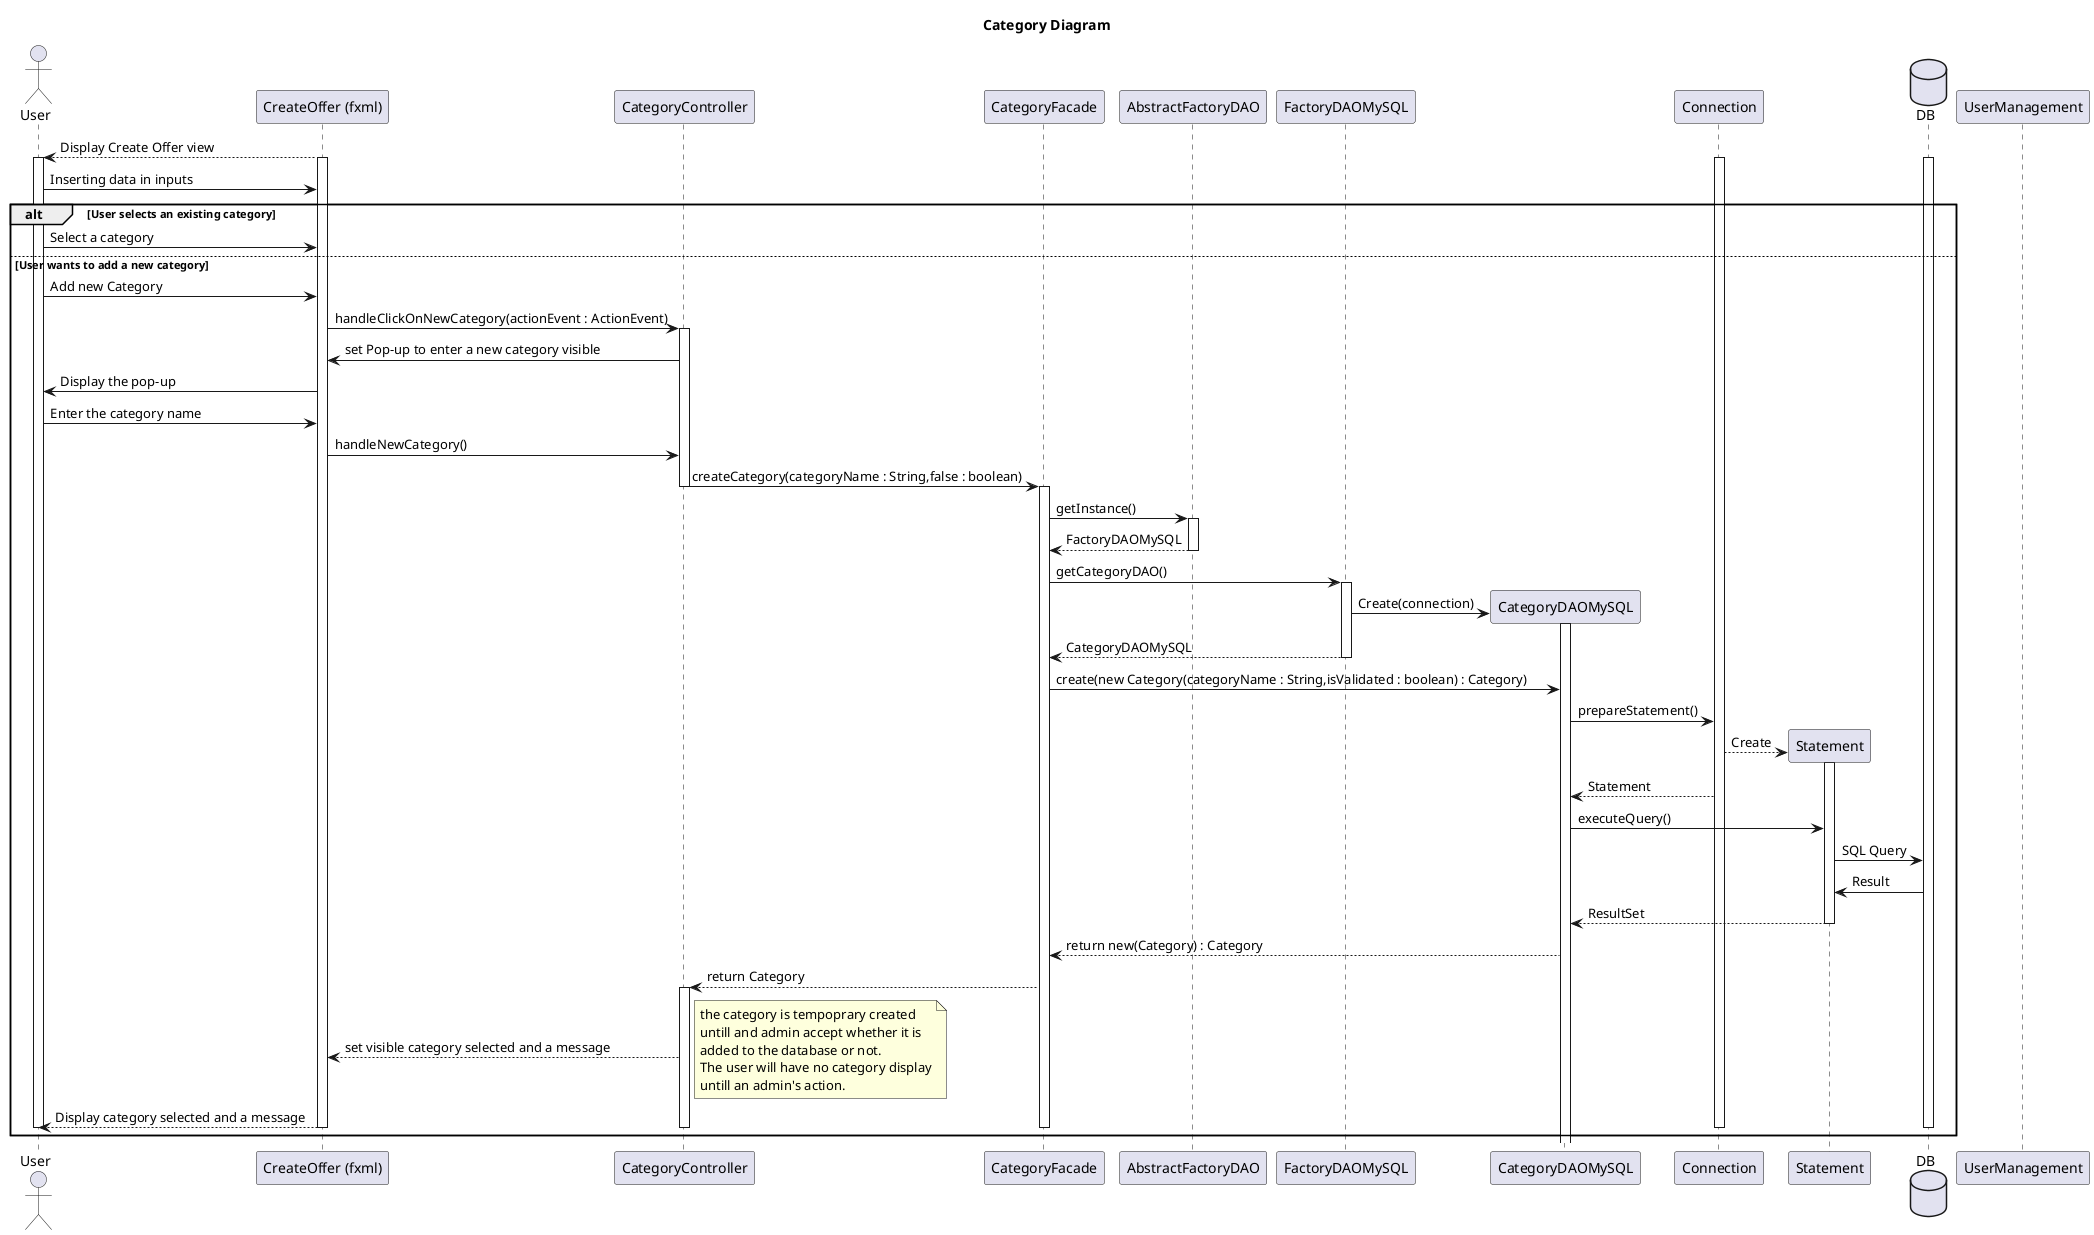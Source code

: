 @startuml
title Category Diagram

actor User
participant "CreateOffer (fxml)"
participant CategoryController
participant CategoryFacade
participant AbstractFactoryDAO
participant FactoryDAOMySQL
participant CategoryDAOMySQL
participant Connection
participant Statement
database DB


"CreateOffer (fxml)"-->User: Display Create Offer view

activate "CreateOffer (fxml)"
activate User
activate DB
activate Connection

User->"CreateOffer (fxml)": Inserting data in inputs

alt User selects an existing category
    User->"CreateOffer (fxml)": Select a category
else User wants to add a new category
    User ->  "CreateOffer (fxml)":Add new Category
    "CreateOffer (fxml)" -> CategoryController:handleClickOnNewCategory(actionEvent : ActionEvent)
    activate CategoryController

    CategoryController -> "CreateOffer (fxml)":set Pop-up to enter a new category visible
    "CreateOffer (fxml)" ->User  :Display the pop-up
    User ->  "CreateOffer (fxml)":Enter the category name
    "CreateOffer (fxml)"->CategoryController: handleNewCategory()
    CategoryController -> CategoryFacade : createCategory(categoryName : String,false : boolean)

    deactivate CategoryController
    activate CategoryFacade

    CategoryFacade->AbstractFactoryDAO:getInstance()

    activate AbstractFactoryDAO
    AbstractFactoryDAO--> CategoryFacade : FactoryDAOMySQL
    deactivate AbstractFactoryDAO

    CategoryFacade -> FactoryDAOMySQL:getCategoryDAO()

    activate FactoryDAOMySQL

    FactoryDAOMySQL->CategoryDAOMySQL **:Create(connection)

    activate CategoryDAOMySQL
    FactoryDAOMySQL-->CategoryFacade:CategoryDAOMySQL

    deactivate FactoryDAOMySQL

    CategoryFacade->CategoryDAOMySQL: create(new Category(categoryName : String,isValidated : boolean) : Category)

    CategoryDAOMySQL->Connection: prepareStatement()

    Connection-->Statement **: Create

    activate Statement

    Connection-->CategoryDAOMySQL: Statement


    CategoryDAOMySQL->Statement:executeQuery()

    Statement->DB: SQL Query

    DB->Statement:Result

    Statement-->CategoryDAOMySQL: ResultSet

    deactivate Statement

    CategoryDAOMySQL-->CategoryFacade: return new(Category) : Category

    CategoryFacade-->CategoryController : return Category
    activate CategoryController
    CategoryController-->"CreateOffer (fxml)":set visible category selected and a message
    note right
        the category is tempoprary created
        untill and admin accept whether it is
        added to the database or not.
        The user will have no category display
        untill an admin's action.
    end note
    "CreateOffer (fxml)"-->User:Display category selected and a message

    deactivate CategoryFacade
    deactivate "CreateOffer (fxml)"
    deactivate CategoryController
    deactivate Connection
    deactivate DB
    deactivate UserManagement
    deactivate User
end



















@enduml